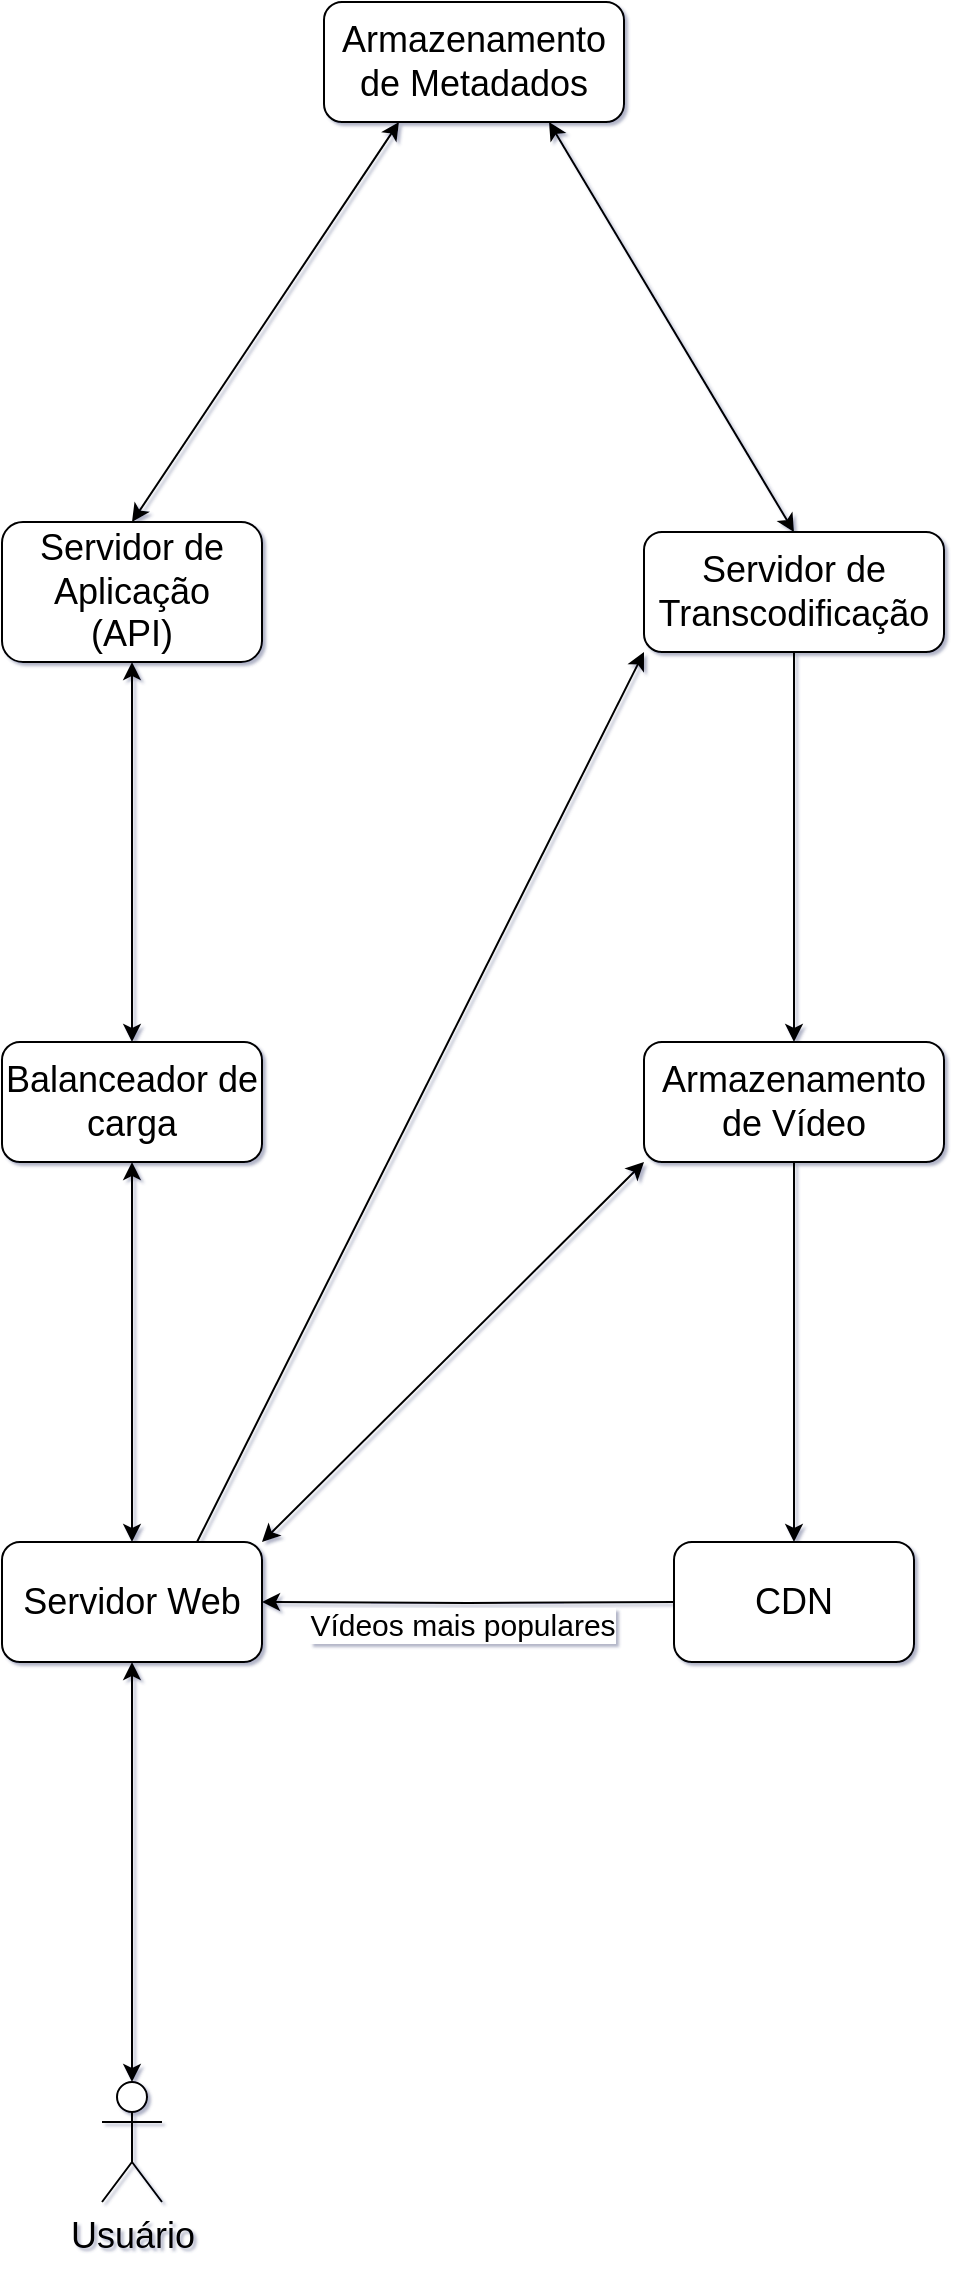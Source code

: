 <mxfile version="21.6.8" type="device">
  <diagram name="Page-1" id="AwdsqGV873l4rnukHdnv">
    <mxGraphModel dx="915" dy="1362" grid="1" gridSize="10" guides="1" tooltips="1" connect="1" arrows="1" fold="1" page="1" pageScale="1" pageWidth="827" pageHeight="1169" background="#ffffff" math="0" shadow="1">
      <root>
        <mxCell id="0" />
        <mxCell id="1" parent="0" />
        <mxCell id="9bqs0c-ypHs1ppGKKPmU-10" style="orthogonalLoop=1;jettySize=auto;html=1;entryX=0.5;entryY=1;entryDx=0;entryDy=0;startArrow=classic;startFill=1;rounded=0;jumpStyle=none;" edge="1" parent="1" source="9bqs0c-ypHs1ppGKKPmU-1" target="9bqs0c-ypHs1ppGKKPmU-2">
          <mxGeometry relative="1" as="geometry" />
        </mxCell>
        <mxCell id="9bqs0c-ypHs1ppGKKPmU-1" value="Usuário" style="shape=umlActor;verticalLabelPosition=bottom;verticalAlign=top;html=1;outlineConnect=0;fontSize=18;" vertex="1" parent="1">
          <mxGeometry x="228" y="1070" width="30" height="60" as="geometry" />
        </mxCell>
        <mxCell id="9bqs0c-ypHs1ppGKKPmU-21" style="rounded=0;orthogonalLoop=1;jettySize=auto;html=1;exitX=0.75;exitY=0;exitDx=0;exitDy=0;entryX=0;entryY=1;entryDx=0;entryDy=0;" edge="1" parent="1" source="9bqs0c-ypHs1ppGKKPmU-2" target="9bqs0c-ypHs1ppGKKPmU-8">
          <mxGeometry relative="1" as="geometry" />
        </mxCell>
        <mxCell id="9bqs0c-ypHs1ppGKKPmU-2" value="Servidor Web" style="rounded=1;whiteSpace=wrap;html=1;fontSize=18;" vertex="1" parent="1">
          <mxGeometry x="178" y="800" width="130" height="60" as="geometry" />
        </mxCell>
        <mxCell id="9bqs0c-ypHs1ppGKKPmU-11" style="edgeStyle=orthogonalEdgeStyle;rounded=0;orthogonalLoop=1;jettySize=auto;html=1;startArrow=none;startFill=0;strokeWidth=1;" edge="1" parent="1" target="9bqs0c-ypHs1ppGKKPmU-2">
          <mxGeometry relative="1" as="geometry">
            <mxPoint x="514" y="830" as="sourcePoint" />
          </mxGeometry>
        </mxCell>
        <mxCell id="9bqs0c-ypHs1ppGKKPmU-13" value="Vídeos mais populares" style="edgeLabel;html=1;align=center;verticalAlign=middle;resizable=0;points=[];fontSize=15;" vertex="1" connectable="0" parent="9bqs0c-ypHs1ppGKKPmU-11">
          <mxGeometry x="-0.099" y="2" relative="1" as="geometry">
            <mxPoint x="-13" y="8" as="offset" />
          </mxGeometry>
        </mxCell>
        <mxCell id="9bqs0c-ypHs1ppGKKPmU-3" value="CDN" style="rounded=1;whiteSpace=wrap;html=1;fontSize=18;" vertex="1" parent="1">
          <mxGeometry x="514" y="800" width="120" height="60" as="geometry" />
        </mxCell>
        <mxCell id="9bqs0c-ypHs1ppGKKPmU-18" style="edgeStyle=orthogonalEdgeStyle;rounded=0;orthogonalLoop=1;jettySize=auto;html=1;entryX=0.5;entryY=0;entryDx=0;entryDy=0;startArrow=classic;startFill=1;" edge="1" parent="1" source="9bqs0c-ypHs1ppGKKPmU-5" target="9bqs0c-ypHs1ppGKKPmU-7">
          <mxGeometry relative="1" as="geometry" />
        </mxCell>
        <mxCell id="9bqs0c-ypHs1ppGKKPmU-5" value="Servidor de Aplicação&lt;br&gt;(API)" style="rounded=1;whiteSpace=wrap;html=1;fontSize=18;" vertex="1" parent="1">
          <mxGeometry x="178" y="290" width="130" height="70" as="geometry" />
        </mxCell>
        <mxCell id="9bqs0c-ypHs1ppGKKPmU-12" style="rounded=0;orthogonalLoop=1;jettySize=auto;html=1;exitX=0;exitY=1;exitDx=0;exitDy=0;entryX=1;entryY=0;entryDx=0;entryDy=0;startArrow=classic;startFill=1;" edge="1" parent="1" source="9bqs0c-ypHs1ppGKKPmU-6" target="9bqs0c-ypHs1ppGKKPmU-2">
          <mxGeometry relative="1" as="geometry" />
        </mxCell>
        <mxCell id="9bqs0c-ypHs1ppGKKPmU-15" style="edgeStyle=orthogonalEdgeStyle;rounded=0;orthogonalLoop=1;jettySize=auto;html=1;" edge="1" parent="1" source="9bqs0c-ypHs1ppGKKPmU-6" target="9bqs0c-ypHs1ppGKKPmU-3">
          <mxGeometry relative="1" as="geometry" />
        </mxCell>
        <mxCell id="9bqs0c-ypHs1ppGKKPmU-6" value="Armazenamento de Vídeo" style="rounded=1;whiteSpace=wrap;html=1;fontSize=18;" vertex="1" parent="1">
          <mxGeometry x="499" y="550" width="150" height="60" as="geometry" />
        </mxCell>
        <mxCell id="9bqs0c-ypHs1ppGKKPmU-17" style="edgeStyle=orthogonalEdgeStyle;rounded=0;orthogonalLoop=1;jettySize=auto;html=1;startArrow=classic;startFill=1;" edge="1" parent="1" source="9bqs0c-ypHs1ppGKKPmU-7" target="9bqs0c-ypHs1ppGKKPmU-2">
          <mxGeometry relative="1" as="geometry" />
        </mxCell>
        <mxCell id="9bqs0c-ypHs1ppGKKPmU-7" value="Balanceador de &lt;br&gt;carga" style="rounded=1;whiteSpace=wrap;html=1;fontSize=18;" vertex="1" parent="1">
          <mxGeometry x="178" y="550" width="130" height="60" as="geometry" />
        </mxCell>
        <mxCell id="9bqs0c-ypHs1ppGKKPmU-16" style="edgeStyle=orthogonalEdgeStyle;rounded=0;orthogonalLoop=1;jettySize=auto;html=1;" edge="1" parent="1" source="9bqs0c-ypHs1ppGKKPmU-8" target="9bqs0c-ypHs1ppGKKPmU-6">
          <mxGeometry relative="1" as="geometry" />
        </mxCell>
        <mxCell id="9bqs0c-ypHs1ppGKKPmU-8" value="Servidor de Transcodificação" style="rounded=1;whiteSpace=wrap;html=1;fontSize=18;" vertex="1" parent="1">
          <mxGeometry x="499" y="295" width="150" height="60" as="geometry" />
        </mxCell>
        <mxCell id="9bqs0c-ypHs1ppGKKPmU-19" style="rounded=0;orthogonalLoop=1;jettySize=auto;html=1;entryX=0.5;entryY=0;entryDx=0;entryDy=0;startArrow=classic;startFill=1;exitX=0.75;exitY=1;exitDx=0;exitDy=0;" edge="1" parent="1" source="9bqs0c-ypHs1ppGKKPmU-9" target="9bqs0c-ypHs1ppGKKPmU-8">
          <mxGeometry relative="1" as="geometry" />
        </mxCell>
        <mxCell id="9bqs0c-ypHs1ppGKKPmU-20" style="rounded=0;orthogonalLoop=1;jettySize=auto;html=1;exitX=0.25;exitY=1;exitDx=0;exitDy=0;entryX=0.5;entryY=0;entryDx=0;entryDy=0;startArrow=classic;startFill=1;" edge="1" parent="1" source="9bqs0c-ypHs1ppGKKPmU-9" target="9bqs0c-ypHs1ppGKKPmU-5">
          <mxGeometry relative="1" as="geometry" />
        </mxCell>
        <mxCell id="9bqs0c-ypHs1ppGKKPmU-9" value="Armazenamento de Metadados" style="rounded=1;whiteSpace=wrap;html=1;fontSize=18;" vertex="1" parent="1">
          <mxGeometry x="339" y="30" width="150" height="60" as="geometry" />
        </mxCell>
      </root>
    </mxGraphModel>
  </diagram>
</mxfile>
